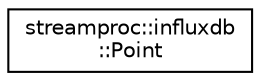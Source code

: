 digraph "Graphical Class Hierarchy"
{
  edge [fontname="Helvetica",fontsize="10",labelfontname="Helvetica",labelfontsize="10"];
  node [fontname="Helvetica",fontsize="10",shape=record];
  rankdir="LR";
  Node0 [label="streamproc::influxdb\l::Point",height=0.2,width=0.4,color="black", fillcolor="white", style="filled",URL="$d8/da8/classstreamproc_1_1influxdb_1_1Point.html",tooltip="Object which represents an influxdb point. "];
}
